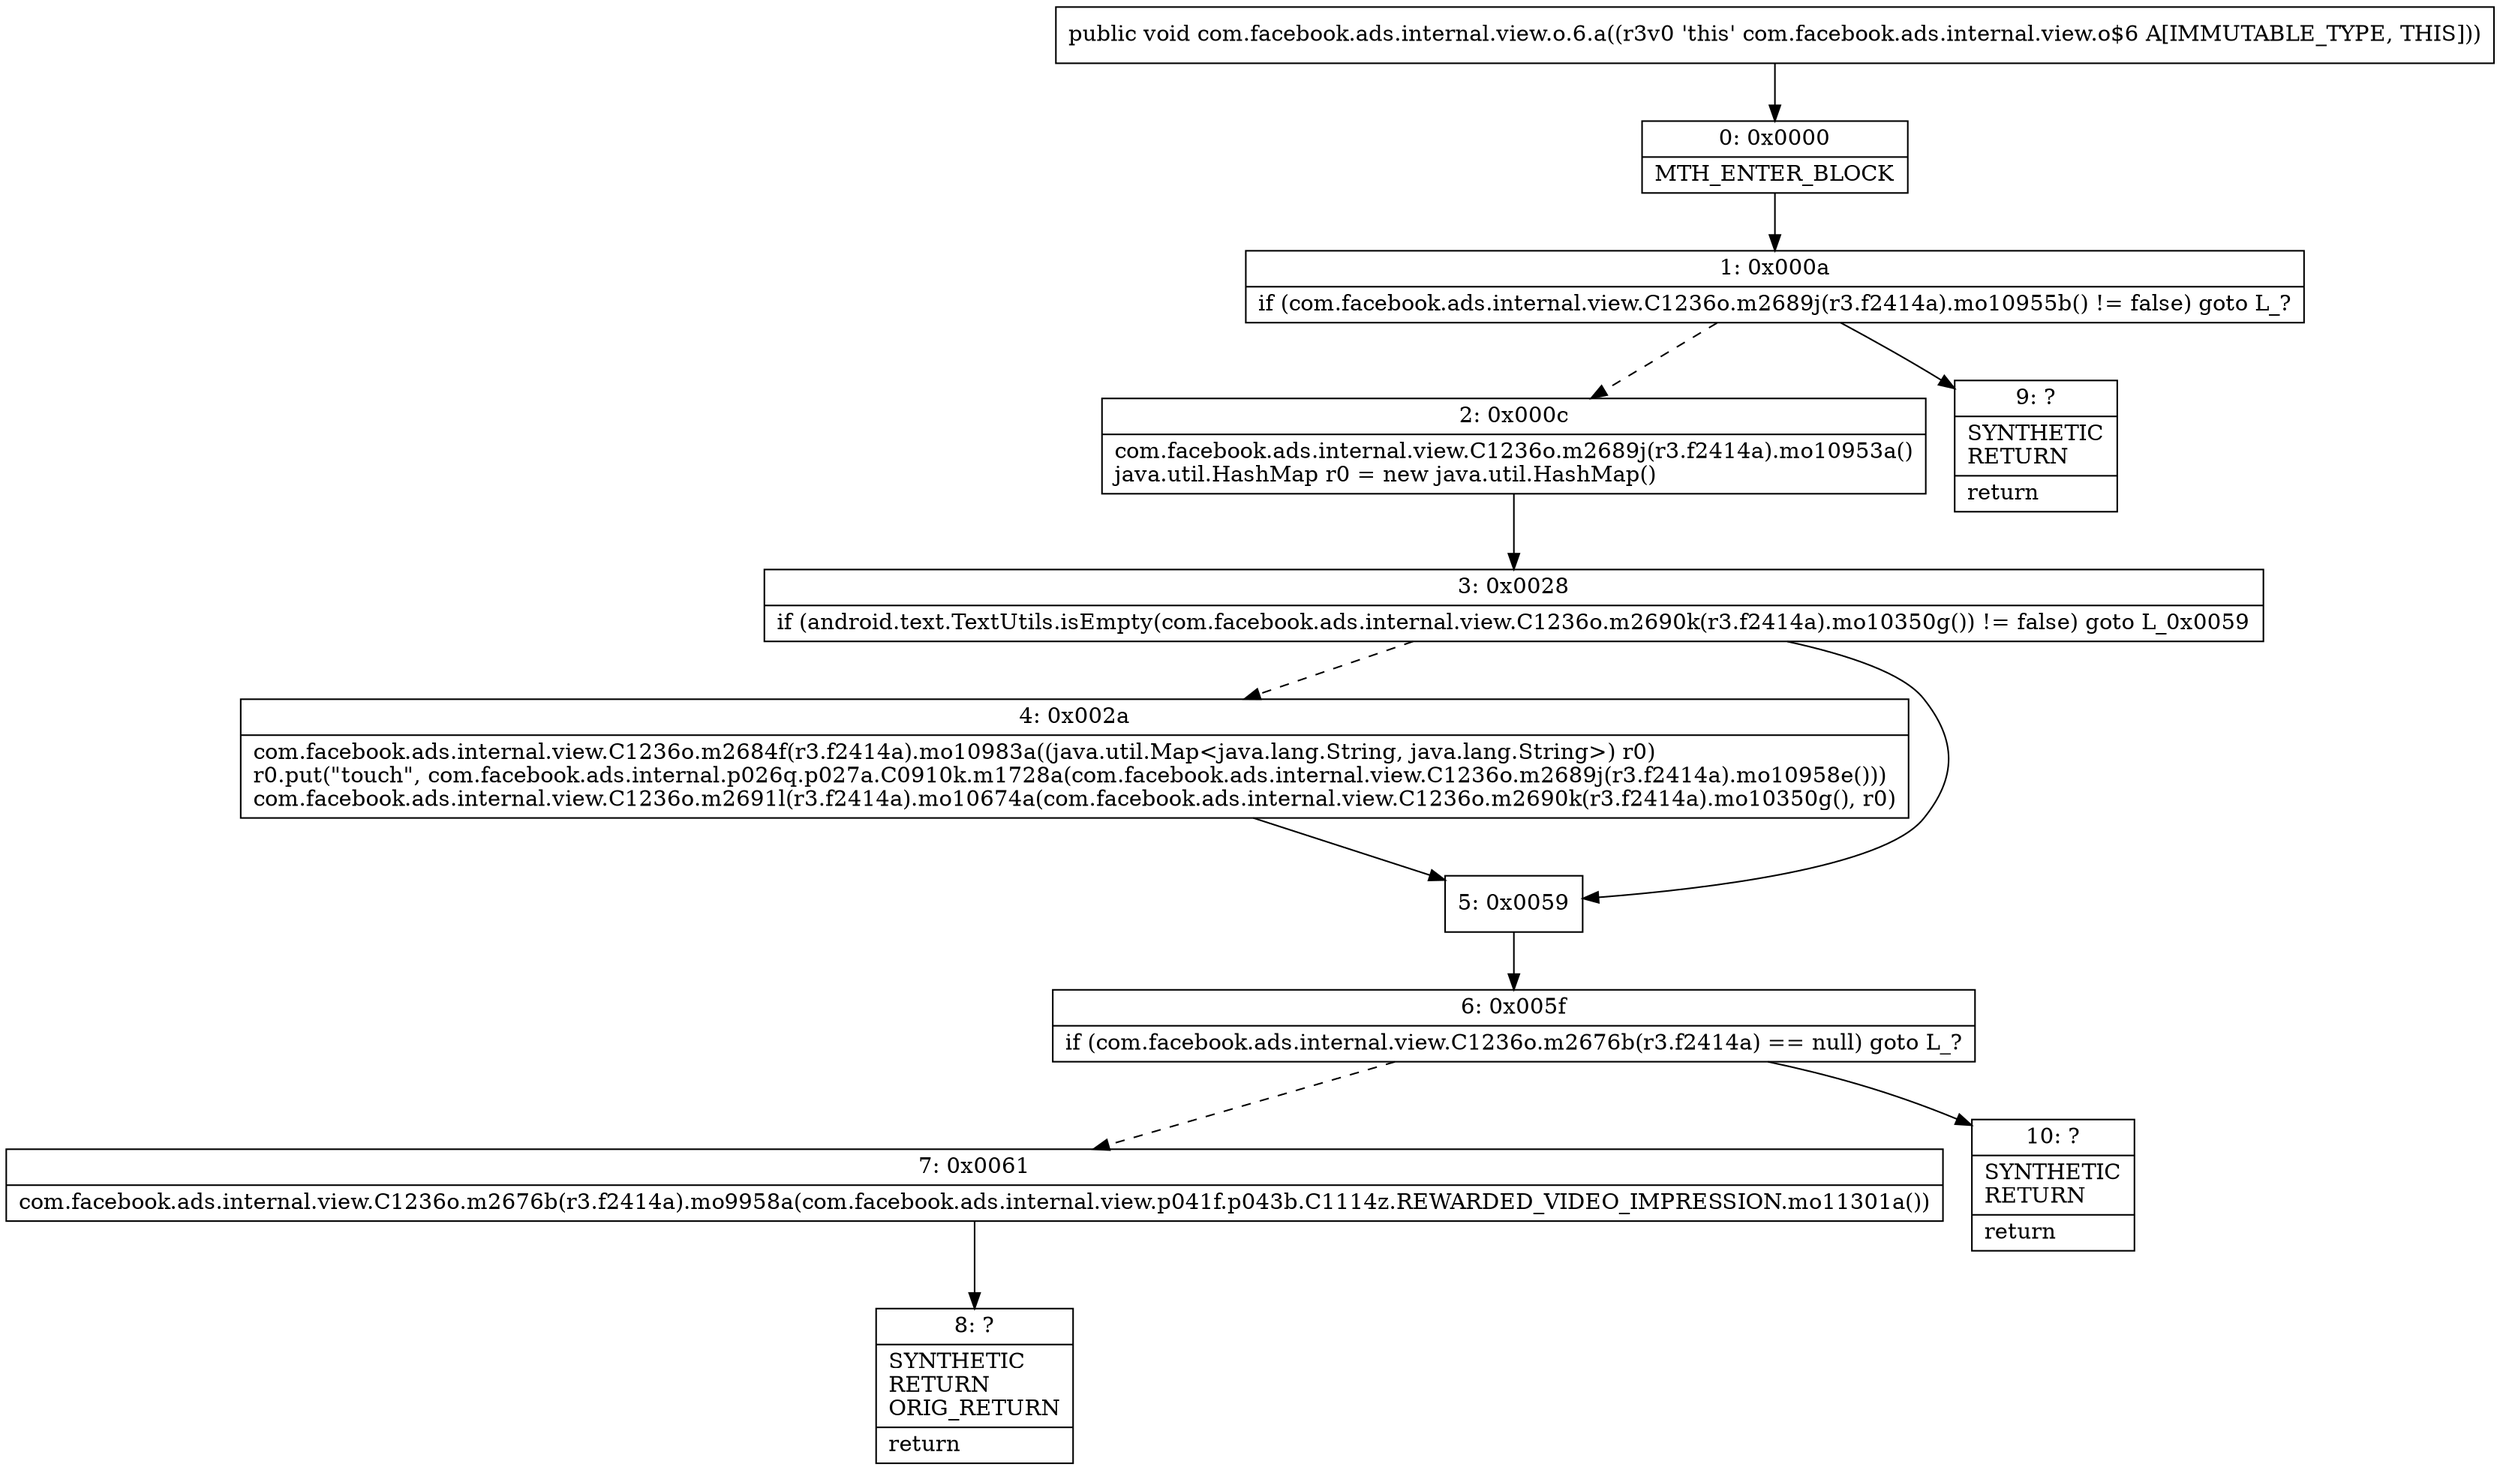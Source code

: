 digraph "CFG forcom.facebook.ads.internal.view.o.6.a()V" {
Node_0 [shape=record,label="{0\:\ 0x0000|MTH_ENTER_BLOCK\l}"];
Node_1 [shape=record,label="{1\:\ 0x000a|if (com.facebook.ads.internal.view.C1236o.m2689j(r3.f2414a).mo10955b() != false) goto L_?\l}"];
Node_2 [shape=record,label="{2\:\ 0x000c|com.facebook.ads.internal.view.C1236o.m2689j(r3.f2414a).mo10953a()\ljava.util.HashMap r0 = new java.util.HashMap()\l}"];
Node_3 [shape=record,label="{3\:\ 0x0028|if (android.text.TextUtils.isEmpty(com.facebook.ads.internal.view.C1236o.m2690k(r3.f2414a).mo10350g()) != false) goto L_0x0059\l}"];
Node_4 [shape=record,label="{4\:\ 0x002a|com.facebook.ads.internal.view.C1236o.m2684f(r3.f2414a).mo10983a((java.util.Map\<java.lang.String, java.lang.String\>) r0)\lr0.put(\"touch\", com.facebook.ads.internal.p026q.p027a.C0910k.m1728a(com.facebook.ads.internal.view.C1236o.m2689j(r3.f2414a).mo10958e()))\lcom.facebook.ads.internal.view.C1236o.m2691l(r3.f2414a).mo10674a(com.facebook.ads.internal.view.C1236o.m2690k(r3.f2414a).mo10350g(), r0)\l}"];
Node_5 [shape=record,label="{5\:\ 0x0059}"];
Node_6 [shape=record,label="{6\:\ 0x005f|if (com.facebook.ads.internal.view.C1236o.m2676b(r3.f2414a) == null) goto L_?\l}"];
Node_7 [shape=record,label="{7\:\ 0x0061|com.facebook.ads.internal.view.C1236o.m2676b(r3.f2414a).mo9958a(com.facebook.ads.internal.view.p041f.p043b.C1114z.REWARDED_VIDEO_IMPRESSION.mo11301a())\l}"];
Node_8 [shape=record,label="{8\:\ ?|SYNTHETIC\lRETURN\lORIG_RETURN\l|return\l}"];
Node_9 [shape=record,label="{9\:\ ?|SYNTHETIC\lRETURN\l|return\l}"];
Node_10 [shape=record,label="{10\:\ ?|SYNTHETIC\lRETURN\l|return\l}"];
MethodNode[shape=record,label="{public void com.facebook.ads.internal.view.o.6.a((r3v0 'this' com.facebook.ads.internal.view.o$6 A[IMMUTABLE_TYPE, THIS])) }"];
MethodNode -> Node_0;
Node_0 -> Node_1;
Node_1 -> Node_2[style=dashed];
Node_1 -> Node_9;
Node_2 -> Node_3;
Node_3 -> Node_4[style=dashed];
Node_3 -> Node_5;
Node_4 -> Node_5;
Node_5 -> Node_6;
Node_6 -> Node_7[style=dashed];
Node_6 -> Node_10;
Node_7 -> Node_8;
}

